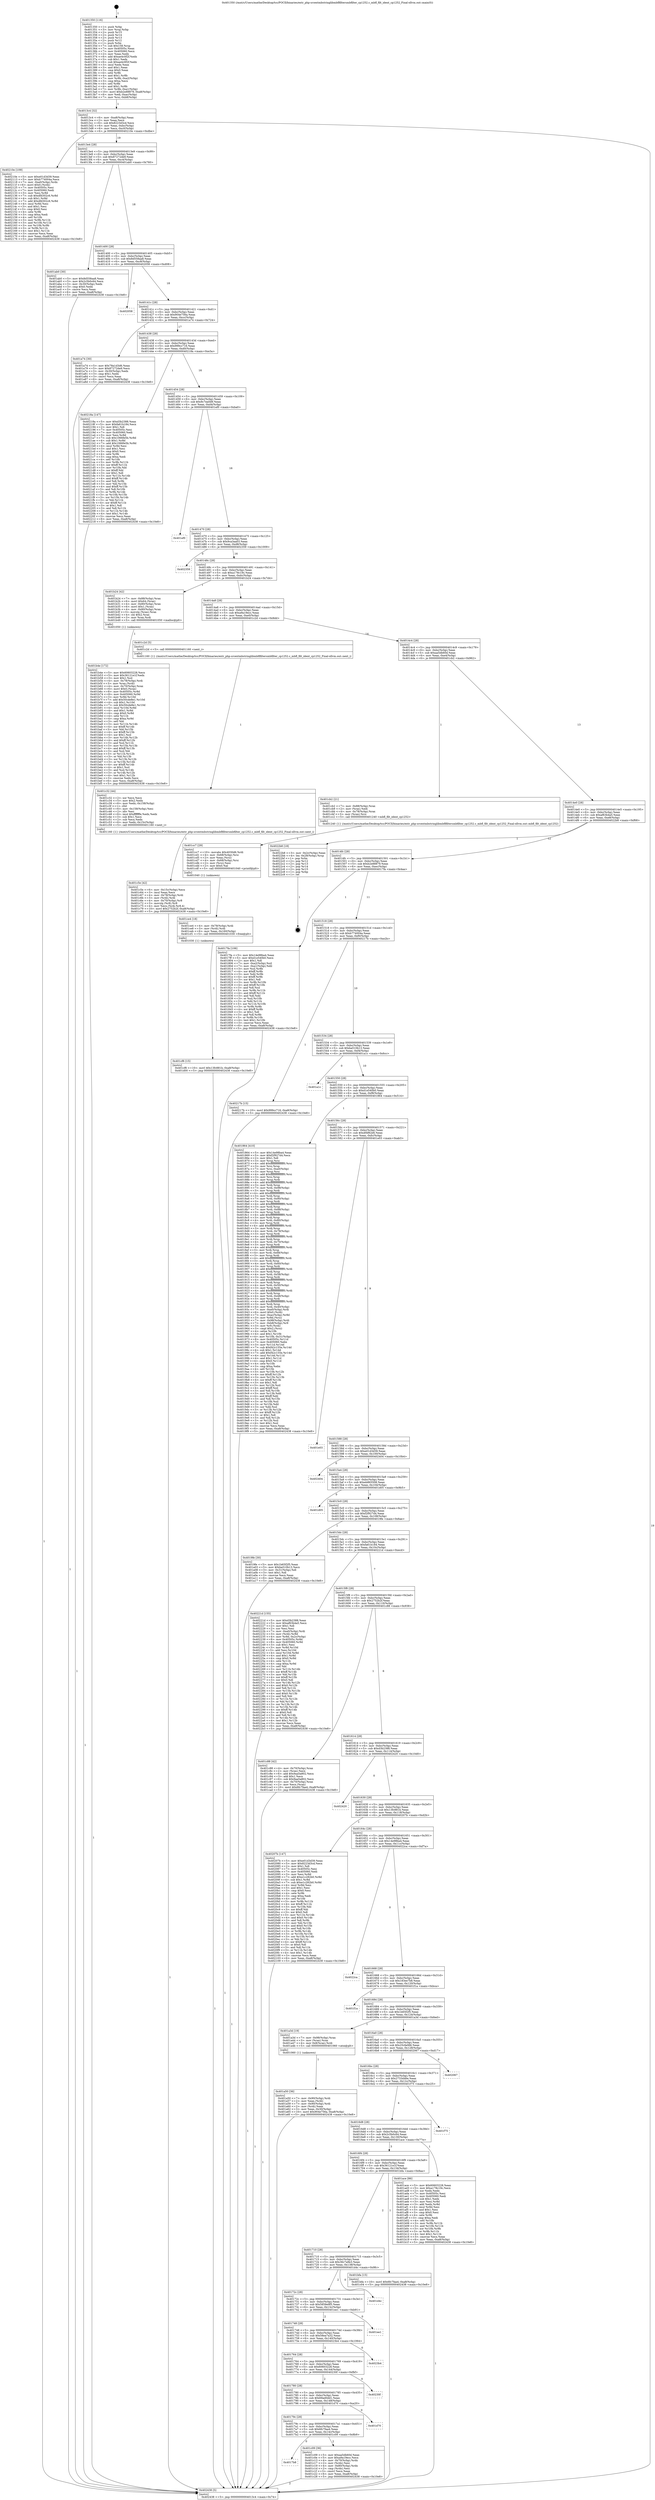 digraph "0x401350" {
  label = "0x401350 (/mnt/c/Users/mathe/Desktop/tcc/POCII/binaries/extr_php-srcextmbstringlibmbflfiltersmbfilter_cp1252.c_mbfl_filt_ident_cp1252_Final-ollvm.out::main(0))"
  labelloc = "t"
  node[shape=record]

  Entry [label="",width=0.3,height=0.3,shape=circle,fillcolor=black,style=filled]
  "0x4013c4" [label="{
     0x4013c4 [32]\l
     | [instrs]\l
     &nbsp;&nbsp;0x4013c4 \<+6\>: mov -0xa8(%rbp),%eax\l
     &nbsp;&nbsp;0x4013ca \<+2\>: mov %eax,%ecx\l
     &nbsp;&nbsp;0x4013cc \<+6\>: sub $0x8223d3cd,%ecx\l
     &nbsp;&nbsp;0x4013d2 \<+6\>: mov %eax,-0xbc(%rbp)\l
     &nbsp;&nbsp;0x4013d8 \<+6\>: mov %ecx,-0xc0(%rbp)\l
     &nbsp;&nbsp;0x4013de \<+6\>: je 000000000040210e \<main+0xdbe\>\l
  }"]
  "0x40210e" [label="{
     0x40210e [109]\l
     | [instrs]\l
     &nbsp;&nbsp;0x40210e \<+5\>: mov $0xe01d3d39,%eax\l
     &nbsp;&nbsp;0x402113 \<+5\>: mov $0xb774004a,%ecx\l
     &nbsp;&nbsp;0x402118 \<+7\>: mov -0xa0(%rbp),%rdx\l
     &nbsp;&nbsp;0x40211f \<+6\>: movl $0x0,(%rdx)\l
     &nbsp;&nbsp;0x402125 \<+7\>: mov 0x40505c,%esi\l
     &nbsp;&nbsp;0x40212c \<+7\>: mov 0x405060,%edi\l
     &nbsp;&nbsp;0x402133 \<+3\>: mov %esi,%r8d\l
     &nbsp;&nbsp;0x402136 \<+7\>: sub $0xdfd302c6,%r8d\l
     &nbsp;&nbsp;0x40213d \<+4\>: sub $0x1,%r8d\l
     &nbsp;&nbsp;0x402141 \<+7\>: add $0xdfd302c6,%r8d\l
     &nbsp;&nbsp;0x402148 \<+4\>: imul %r8d,%esi\l
     &nbsp;&nbsp;0x40214c \<+3\>: and $0x1,%esi\l
     &nbsp;&nbsp;0x40214f \<+3\>: cmp $0x0,%esi\l
     &nbsp;&nbsp;0x402152 \<+4\>: sete %r9b\l
     &nbsp;&nbsp;0x402156 \<+3\>: cmp $0xa,%edi\l
     &nbsp;&nbsp;0x402159 \<+4\>: setl %r10b\l
     &nbsp;&nbsp;0x40215d \<+3\>: mov %r9b,%r11b\l
     &nbsp;&nbsp;0x402160 \<+3\>: and %r10b,%r11b\l
     &nbsp;&nbsp;0x402163 \<+3\>: xor %r10b,%r9b\l
     &nbsp;&nbsp;0x402166 \<+3\>: or %r9b,%r11b\l
     &nbsp;&nbsp;0x402169 \<+4\>: test $0x1,%r11b\l
     &nbsp;&nbsp;0x40216d \<+3\>: cmovne %ecx,%eax\l
     &nbsp;&nbsp;0x402170 \<+6\>: mov %eax,-0xa8(%rbp)\l
     &nbsp;&nbsp;0x402176 \<+5\>: jmp 0000000000402438 \<main+0x10e8\>\l
  }"]
  "0x4013e4" [label="{
     0x4013e4 [28]\l
     | [instrs]\l
     &nbsp;&nbsp;0x4013e4 \<+5\>: jmp 00000000004013e9 \<main+0x99\>\l
     &nbsp;&nbsp;0x4013e9 \<+6\>: mov -0xbc(%rbp),%eax\l
     &nbsp;&nbsp;0x4013ef \<+5\>: sub $0x87272de9,%eax\l
     &nbsp;&nbsp;0x4013f4 \<+6\>: mov %eax,-0xc4(%rbp)\l
     &nbsp;&nbsp;0x4013fa \<+6\>: je 0000000000401ab0 \<main+0x760\>\l
  }"]
  Exit [label="",width=0.3,height=0.3,shape=circle,fillcolor=black,style=filled,peripheries=2]
  "0x401ab0" [label="{
     0x401ab0 [30]\l
     | [instrs]\l
     &nbsp;&nbsp;0x401ab0 \<+5\>: mov $0x8d558aa8,%eax\l
     &nbsp;&nbsp;0x401ab5 \<+5\>: mov $0x2c5b0c64,%ecx\l
     &nbsp;&nbsp;0x401aba \<+3\>: mov -0x30(%rbp),%edx\l
     &nbsp;&nbsp;0x401abd \<+3\>: cmp $0x0,%edx\l
     &nbsp;&nbsp;0x401ac0 \<+3\>: cmove %ecx,%eax\l
     &nbsp;&nbsp;0x401ac3 \<+6\>: mov %eax,-0xa8(%rbp)\l
     &nbsp;&nbsp;0x401ac9 \<+5\>: jmp 0000000000402438 \<main+0x10e8\>\l
  }"]
  "0x401400" [label="{
     0x401400 [28]\l
     | [instrs]\l
     &nbsp;&nbsp;0x401400 \<+5\>: jmp 0000000000401405 \<main+0xb5\>\l
     &nbsp;&nbsp;0x401405 \<+6\>: mov -0xbc(%rbp),%eax\l
     &nbsp;&nbsp;0x40140b \<+5\>: sub $0x8d558aa8,%eax\l
     &nbsp;&nbsp;0x401410 \<+6\>: mov %eax,-0xc8(%rbp)\l
     &nbsp;&nbsp;0x401416 \<+6\>: je 0000000000402058 \<main+0xd08\>\l
  }"]
  "0x401cf6" [label="{
     0x401cf6 [15]\l
     | [instrs]\l
     &nbsp;&nbsp;0x401cf6 \<+10\>: movl $0x13fc881b,-0xa8(%rbp)\l
     &nbsp;&nbsp;0x401d00 \<+5\>: jmp 0000000000402438 \<main+0x10e8\>\l
  }"]
  "0x402058" [label="{
     0x402058\l
  }", style=dashed]
  "0x40141c" [label="{
     0x40141c [28]\l
     | [instrs]\l
     &nbsp;&nbsp;0x40141c \<+5\>: jmp 0000000000401421 \<main+0xd1\>\l
     &nbsp;&nbsp;0x401421 \<+6\>: mov -0xbc(%rbp),%eax\l
     &nbsp;&nbsp;0x401427 \<+5\>: sub $0x904e756a,%eax\l
     &nbsp;&nbsp;0x40142c \<+6\>: mov %eax,-0xcc(%rbp)\l
     &nbsp;&nbsp;0x401432 \<+6\>: je 0000000000401a74 \<main+0x724\>\l
  }"]
  "0x401ce4" [label="{
     0x401ce4 [18]\l
     | [instrs]\l
     &nbsp;&nbsp;0x401ce4 \<+4\>: mov -0x78(%rbp),%rdi\l
     &nbsp;&nbsp;0x401ce8 \<+3\>: mov (%rdi),%rdi\l
     &nbsp;&nbsp;0x401ceb \<+6\>: mov %eax,-0x160(%rbp)\l
     &nbsp;&nbsp;0x401cf1 \<+5\>: call 0000000000401030 \<free@plt\>\l
     | [calls]\l
     &nbsp;&nbsp;0x401030 \{1\} (unknown)\l
  }"]
  "0x401a74" [label="{
     0x401a74 [30]\l
     | [instrs]\l
     &nbsp;&nbsp;0x401a74 \<+5\>: mov $0x78a1d3d6,%eax\l
     &nbsp;&nbsp;0x401a79 \<+5\>: mov $0x87272de9,%ecx\l
     &nbsp;&nbsp;0x401a7e \<+3\>: mov -0x30(%rbp),%edx\l
     &nbsp;&nbsp;0x401a81 \<+3\>: cmp $0x1,%edx\l
     &nbsp;&nbsp;0x401a84 \<+3\>: cmovl %ecx,%eax\l
     &nbsp;&nbsp;0x401a87 \<+6\>: mov %eax,-0xa8(%rbp)\l
     &nbsp;&nbsp;0x401a8d \<+5\>: jmp 0000000000402438 \<main+0x10e8\>\l
  }"]
  "0x401438" [label="{
     0x401438 [28]\l
     | [instrs]\l
     &nbsp;&nbsp;0x401438 \<+5\>: jmp 000000000040143d \<main+0xed\>\l
     &nbsp;&nbsp;0x40143d \<+6\>: mov -0xbc(%rbp),%eax\l
     &nbsp;&nbsp;0x401443 \<+5\>: sub $0x999cc716,%eax\l
     &nbsp;&nbsp;0x401448 \<+6\>: mov %eax,-0xd0(%rbp)\l
     &nbsp;&nbsp;0x40144e \<+6\>: je 000000000040218a \<main+0xe3a\>\l
  }"]
  "0x401cc7" [label="{
     0x401cc7 [29]\l
     | [instrs]\l
     &nbsp;&nbsp;0x401cc7 \<+10\>: movabs $0x4030d6,%rdi\l
     &nbsp;&nbsp;0x401cd1 \<+4\>: mov -0x68(%rbp),%rsi\l
     &nbsp;&nbsp;0x401cd5 \<+2\>: mov %eax,(%rsi)\l
     &nbsp;&nbsp;0x401cd7 \<+4\>: mov -0x68(%rbp),%rsi\l
     &nbsp;&nbsp;0x401cdb \<+2\>: mov (%rsi),%esi\l
     &nbsp;&nbsp;0x401cdd \<+2\>: mov $0x0,%al\l
     &nbsp;&nbsp;0x401cdf \<+5\>: call 0000000000401040 \<printf@plt\>\l
     | [calls]\l
     &nbsp;&nbsp;0x401040 \{1\} (unknown)\l
  }"]
  "0x40218a" [label="{
     0x40218a [147]\l
     | [instrs]\l
     &nbsp;&nbsp;0x40218a \<+5\>: mov $0xd3b2388,%eax\l
     &nbsp;&nbsp;0x40218f \<+5\>: mov $0xfa61b184,%ecx\l
     &nbsp;&nbsp;0x402194 \<+2\>: mov $0x1,%dl\l
     &nbsp;&nbsp;0x402196 \<+7\>: mov 0x40505c,%esi\l
     &nbsp;&nbsp;0x40219d \<+7\>: mov 0x405060,%edi\l
     &nbsp;&nbsp;0x4021a4 \<+3\>: mov %esi,%r8d\l
     &nbsp;&nbsp;0x4021a7 \<+7\>: sub $0x1066fe5b,%r8d\l
     &nbsp;&nbsp;0x4021ae \<+4\>: sub $0x1,%r8d\l
     &nbsp;&nbsp;0x4021b2 \<+7\>: add $0x1066fe5b,%r8d\l
     &nbsp;&nbsp;0x4021b9 \<+4\>: imul %r8d,%esi\l
     &nbsp;&nbsp;0x4021bd \<+3\>: and $0x1,%esi\l
     &nbsp;&nbsp;0x4021c0 \<+3\>: cmp $0x0,%esi\l
     &nbsp;&nbsp;0x4021c3 \<+4\>: sete %r9b\l
     &nbsp;&nbsp;0x4021c7 \<+3\>: cmp $0xa,%edi\l
     &nbsp;&nbsp;0x4021ca \<+4\>: setl %r10b\l
     &nbsp;&nbsp;0x4021ce \<+3\>: mov %r9b,%r11b\l
     &nbsp;&nbsp;0x4021d1 \<+4\>: xor $0xff,%r11b\l
     &nbsp;&nbsp;0x4021d5 \<+3\>: mov %r10b,%bl\l
     &nbsp;&nbsp;0x4021d8 \<+3\>: xor $0xff,%bl\l
     &nbsp;&nbsp;0x4021db \<+3\>: xor $0x1,%dl\l
     &nbsp;&nbsp;0x4021de \<+3\>: mov %r11b,%r14b\l
     &nbsp;&nbsp;0x4021e1 \<+4\>: and $0xff,%r14b\l
     &nbsp;&nbsp;0x4021e5 \<+3\>: and %dl,%r9b\l
     &nbsp;&nbsp;0x4021e8 \<+3\>: mov %bl,%r15b\l
     &nbsp;&nbsp;0x4021eb \<+4\>: and $0xff,%r15b\l
     &nbsp;&nbsp;0x4021ef \<+3\>: and %dl,%r10b\l
     &nbsp;&nbsp;0x4021f2 \<+3\>: or %r9b,%r14b\l
     &nbsp;&nbsp;0x4021f5 \<+3\>: or %r10b,%r15b\l
     &nbsp;&nbsp;0x4021f8 \<+3\>: xor %r15b,%r14b\l
     &nbsp;&nbsp;0x4021fb \<+3\>: or %bl,%r11b\l
     &nbsp;&nbsp;0x4021fe \<+4\>: xor $0xff,%r11b\l
     &nbsp;&nbsp;0x402202 \<+3\>: or $0x1,%dl\l
     &nbsp;&nbsp;0x402205 \<+3\>: and %dl,%r11b\l
     &nbsp;&nbsp;0x402208 \<+3\>: or %r11b,%r14b\l
     &nbsp;&nbsp;0x40220b \<+4\>: test $0x1,%r14b\l
     &nbsp;&nbsp;0x40220f \<+3\>: cmovne %ecx,%eax\l
     &nbsp;&nbsp;0x402212 \<+6\>: mov %eax,-0xa8(%rbp)\l
     &nbsp;&nbsp;0x402218 \<+5\>: jmp 0000000000402438 \<main+0x10e8\>\l
  }"]
  "0x401454" [label="{
     0x401454 [28]\l
     | [instrs]\l
     &nbsp;&nbsp;0x401454 \<+5\>: jmp 0000000000401459 \<main+0x109\>\l
     &nbsp;&nbsp;0x401459 \<+6\>: mov -0xbc(%rbp),%eax\l
     &nbsp;&nbsp;0x40145f \<+5\>: sub $0x9c7ea0d9,%eax\l
     &nbsp;&nbsp;0x401464 \<+6\>: mov %eax,-0xd4(%rbp)\l
     &nbsp;&nbsp;0x40146a \<+6\>: je 0000000000401ef0 \<main+0xba0\>\l
  }"]
  "0x401c5e" [label="{
     0x401c5e [42]\l
     | [instrs]\l
     &nbsp;&nbsp;0x401c5e \<+6\>: mov -0x15c(%rbp),%ecx\l
     &nbsp;&nbsp;0x401c64 \<+3\>: imul %eax,%ecx\l
     &nbsp;&nbsp;0x401c67 \<+4\>: mov -0x78(%rbp),%rdi\l
     &nbsp;&nbsp;0x401c6b \<+3\>: mov (%rdi),%rdi\l
     &nbsp;&nbsp;0x401c6e \<+4\>: mov -0x70(%rbp),%r8\l
     &nbsp;&nbsp;0x401c72 \<+3\>: movslq (%r8),%r8\l
     &nbsp;&nbsp;0x401c75 \<+4\>: mov %ecx,(%rdi,%r8,4)\l
     &nbsp;&nbsp;0x401c79 \<+10\>: movl $0x2752b2f,-0xa8(%rbp)\l
     &nbsp;&nbsp;0x401c83 \<+5\>: jmp 0000000000402438 \<main+0x10e8\>\l
  }"]
  "0x401ef0" [label="{
     0x401ef0\l
  }", style=dashed]
  "0x401470" [label="{
     0x401470 [28]\l
     | [instrs]\l
     &nbsp;&nbsp;0x401470 \<+5\>: jmp 0000000000401475 \<main+0x125\>\l
     &nbsp;&nbsp;0x401475 \<+6\>: mov -0xbc(%rbp),%eax\l
     &nbsp;&nbsp;0x40147b \<+5\>: sub $0x9ca3aa03,%eax\l
     &nbsp;&nbsp;0x401480 \<+6\>: mov %eax,-0xd8(%rbp)\l
     &nbsp;&nbsp;0x401486 \<+6\>: je 0000000000402359 \<main+0x1009\>\l
  }"]
  "0x401c32" [label="{
     0x401c32 [44]\l
     | [instrs]\l
     &nbsp;&nbsp;0x401c32 \<+2\>: xor %ecx,%ecx\l
     &nbsp;&nbsp;0x401c34 \<+5\>: mov $0x2,%edx\l
     &nbsp;&nbsp;0x401c39 \<+6\>: mov %edx,-0x158(%rbp)\l
     &nbsp;&nbsp;0x401c3f \<+1\>: cltd\l
     &nbsp;&nbsp;0x401c40 \<+6\>: mov -0x158(%rbp),%esi\l
     &nbsp;&nbsp;0x401c46 \<+2\>: idiv %esi\l
     &nbsp;&nbsp;0x401c48 \<+6\>: imul $0xfffffffe,%edx,%edx\l
     &nbsp;&nbsp;0x401c4e \<+3\>: sub $0x1,%ecx\l
     &nbsp;&nbsp;0x401c51 \<+2\>: sub %ecx,%edx\l
     &nbsp;&nbsp;0x401c53 \<+6\>: mov %edx,-0x15c(%rbp)\l
     &nbsp;&nbsp;0x401c59 \<+5\>: call 0000000000401160 \<next_i\>\l
     | [calls]\l
     &nbsp;&nbsp;0x401160 \{1\} (/mnt/c/Users/mathe/Desktop/tcc/POCII/binaries/extr_php-srcextmbstringlibmbflfiltersmbfilter_cp1252.c_mbfl_filt_ident_cp1252_Final-ollvm.out::next_i)\l
  }"]
  "0x402359" [label="{
     0x402359\l
  }", style=dashed]
  "0x40148c" [label="{
     0x40148c [28]\l
     | [instrs]\l
     &nbsp;&nbsp;0x40148c \<+5\>: jmp 0000000000401491 \<main+0x141\>\l
     &nbsp;&nbsp;0x401491 \<+6\>: mov -0xbc(%rbp),%eax\l
     &nbsp;&nbsp;0x401497 \<+5\>: sub $0xa178c19c,%eax\l
     &nbsp;&nbsp;0x40149c \<+6\>: mov %eax,-0xdc(%rbp)\l
     &nbsp;&nbsp;0x4014a2 \<+6\>: je 0000000000401b24 \<main+0x7d4\>\l
  }"]
  "0x4017b8" [label="{
     0x4017b8\l
  }", style=dashed]
  "0x401b24" [label="{
     0x401b24 [42]\l
     | [instrs]\l
     &nbsp;&nbsp;0x401b24 \<+7\>: mov -0x88(%rbp),%rax\l
     &nbsp;&nbsp;0x401b2b \<+6\>: movl $0x64,(%rax)\l
     &nbsp;&nbsp;0x401b31 \<+4\>: mov -0x80(%rbp),%rax\l
     &nbsp;&nbsp;0x401b35 \<+6\>: movl $0x1,(%rax)\l
     &nbsp;&nbsp;0x401b3b \<+4\>: mov -0x80(%rbp),%rax\l
     &nbsp;&nbsp;0x401b3f \<+3\>: movslq (%rax),%rax\l
     &nbsp;&nbsp;0x401b42 \<+4\>: shl $0x2,%rax\l
     &nbsp;&nbsp;0x401b46 \<+3\>: mov %rax,%rdi\l
     &nbsp;&nbsp;0x401b49 \<+5\>: call 0000000000401050 \<malloc@plt\>\l
     | [calls]\l
     &nbsp;&nbsp;0x401050 \{1\} (unknown)\l
  }"]
  "0x4014a8" [label="{
     0x4014a8 [28]\l
     | [instrs]\l
     &nbsp;&nbsp;0x4014a8 \<+5\>: jmp 00000000004014ad \<main+0x15d\>\l
     &nbsp;&nbsp;0x4014ad \<+6\>: mov -0xbc(%rbp),%eax\l
     &nbsp;&nbsp;0x4014b3 \<+5\>: sub $0xa9a19ecc,%eax\l
     &nbsp;&nbsp;0x4014b8 \<+6\>: mov %eax,-0xe0(%rbp)\l
     &nbsp;&nbsp;0x4014be \<+6\>: je 0000000000401c2d \<main+0x8dd\>\l
  }"]
  "0x401c09" [label="{
     0x401c09 [36]\l
     | [instrs]\l
     &nbsp;&nbsp;0x401c09 \<+5\>: mov $0xaa5db60d,%eax\l
     &nbsp;&nbsp;0x401c0e \<+5\>: mov $0xa9a19ecc,%ecx\l
     &nbsp;&nbsp;0x401c13 \<+4\>: mov -0x70(%rbp),%rdx\l
     &nbsp;&nbsp;0x401c17 \<+2\>: mov (%rdx),%esi\l
     &nbsp;&nbsp;0x401c19 \<+4\>: mov -0x80(%rbp),%rdx\l
     &nbsp;&nbsp;0x401c1d \<+2\>: cmp (%rdx),%esi\l
     &nbsp;&nbsp;0x401c1f \<+3\>: cmovl %ecx,%eax\l
     &nbsp;&nbsp;0x401c22 \<+6\>: mov %eax,-0xa8(%rbp)\l
     &nbsp;&nbsp;0x401c28 \<+5\>: jmp 0000000000402438 \<main+0x10e8\>\l
  }"]
  "0x401c2d" [label="{
     0x401c2d [5]\l
     | [instrs]\l
     &nbsp;&nbsp;0x401c2d \<+5\>: call 0000000000401160 \<next_i\>\l
     | [calls]\l
     &nbsp;&nbsp;0x401160 \{1\} (/mnt/c/Users/mathe/Desktop/tcc/POCII/binaries/extr_php-srcextmbstringlibmbflfiltersmbfilter_cp1252.c_mbfl_filt_ident_cp1252_Final-ollvm.out::next_i)\l
  }"]
  "0x4014c4" [label="{
     0x4014c4 [28]\l
     | [instrs]\l
     &nbsp;&nbsp;0x4014c4 \<+5\>: jmp 00000000004014c9 \<main+0x179\>\l
     &nbsp;&nbsp;0x4014c9 \<+6\>: mov -0xbc(%rbp),%eax\l
     &nbsp;&nbsp;0x4014cf \<+5\>: sub $0xaa5db60d,%eax\l
     &nbsp;&nbsp;0x4014d4 \<+6\>: mov %eax,-0xe4(%rbp)\l
     &nbsp;&nbsp;0x4014da \<+6\>: je 0000000000401cb2 \<main+0x962\>\l
  }"]
  "0x40179c" [label="{
     0x40179c [28]\l
     | [instrs]\l
     &nbsp;&nbsp;0x40179c \<+5\>: jmp 00000000004017a1 \<main+0x451\>\l
     &nbsp;&nbsp;0x4017a1 \<+6\>: mov -0xbc(%rbp),%eax\l
     &nbsp;&nbsp;0x4017a7 \<+5\>: sub $0x6fc7faa4,%eax\l
     &nbsp;&nbsp;0x4017ac \<+6\>: mov %eax,-0x14c(%rbp)\l
     &nbsp;&nbsp;0x4017b2 \<+6\>: je 0000000000401c09 \<main+0x8b9\>\l
  }"]
  "0x401cb2" [label="{
     0x401cb2 [21]\l
     | [instrs]\l
     &nbsp;&nbsp;0x401cb2 \<+7\>: mov -0x88(%rbp),%rax\l
     &nbsp;&nbsp;0x401cb9 \<+2\>: mov (%rax),%edi\l
     &nbsp;&nbsp;0x401cbb \<+4\>: mov -0x78(%rbp),%rax\l
     &nbsp;&nbsp;0x401cbf \<+3\>: mov (%rax),%rsi\l
     &nbsp;&nbsp;0x401cc2 \<+5\>: call 0000000000401240 \<mbfl_filt_ident_cp1252\>\l
     | [calls]\l
     &nbsp;&nbsp;0x401240 \{1\} (/mnt/c/Users/mathe/Desktop/tcc/POCII/binaries/extr_php-srcextmbstringlibmbflfiltersmbfilter_cp1252.c_mbfl_filt_ident_cp1252_Final-ollvm.out::mbfl_filt_ident_cp1252)\l
  }"]
  "0x4014e0" [label="{
     0x4014e0 [28]\l
     | [instrs]\l
     &nbsp;&nbsp;0x4014e0 \<+5\>: jmp 00000000004014e5 \<main+0x195\>\l
     &nbsp;&nbsp;0x4014e5 \<+6\>: mov -0xbc(%rbp),%eax\l
     &nbsp;&nbsp;0x4014eb \<+5\>: sub $0xaf63b4a5,%eax\l
     &nbsp;&nbsp;0x4014f0 \<+6\>: mov %eax,-0xe8(%rbp)\l
     &nbsp;&nbsp;0x4014f6 \<+6\>: je 00000000004022b8 \<main+0xf68\>\l
  }"]
  "0x401d70" [label="{
     0x401d70\l
  }", style=dashed]
  "0x4022b8" [label="{
     0x4022b8 [18]\l
     | [instrs]\l
     &nbsp;&nbsp;0x4022b8 \<+3\>: mov -0x2c(%rbp),%eax\l
     &nbsp;&nbsp;0x4022bb \<+4\>: lea -0x28(%rbp),%rsp\l
     &nbsp;&nbsp;0x4022bf \<+1\>: pop %rbx\l
     &nbsp;&nbsp;0x4022c0 \<+2\>: pop %r12\l
     &nbsp;&nbsp;0x4022c2 \<+2\>: pop %r13\l
     &nbsp;&nbsp;0x4022c4 \<+2\>: pop %r14\l
     &nbsp;&nbsp;0x4022c6 \<+2\>: pop %r15\l
     &nbsp;&nbsp;0x4022c8 \<+1\>: pop %rbp\l
     &nbsp;&nbsp;0x4022c9 \<+1\>: ret\l
  }"]
  "0x4014fc" [label="{
     0x4014fc [28]\l
     | [instrs]\l
     &nbsp;&nbsp;0x4014fc \<+5\>: jmp 0000000000401501 \<main+0x1b1\>\l
     &nbsp;&nbsp;0x401501 \<+6\>: mov -0xbc(%rbp),%eax\l
     &nbsp;&nbsp;0x401507 \<+5\>: sub $0xb2e88879,%eax\l
     &nbsp;&nbsp;0x40150c \<+6\>: mov %eax,-0xec(%rbp)\l
     &nbsp;&nbsp;0x401512 \<+6\>: je 00000000004017fa \<main+0x4aa\>\l
  }"]
  "0x401780" [label="{
     0x401780 [28]\l
     | [instrs]\l
     &nbsp;&nbsp;0x401780 \<+5\>: jmp 0000000000401785 \<main+0x435\>\l
     &nbsp;&nbsp;0x401785 \<+6\>: mov -0xbc(%rbp),%eax\l
     &nbsp;&nbsp;0x40178b \<+5\>: sub $0x69ad0dd1,%eax\l
     &nbsp;&nbsp;0x401790 \<+6\>: mov %eax,-0x148(%rbp)\l
     &nbsp;&nbsp;0x401796 \<+6\>: je 0000000000401d70 \<main+0xa20\>\l
  }"]
  "0x4017fa" [label="{
     0x4017fa [106]\l
     | [instrs]\l
     &nbsp;&nbsp;0x4017fa \<+5\>: mov $0x14e98ba4,%eax\l
     &nbsp;&nbsp;0x4017ff \<+5\>: mov $0xd1e540b0,%ecx\l
     &nbsp;&nbsp;0x401804 \<+2\>: mov $0x1,%dl\l
     &nbsp;&nbsp;0x401806 \<+7\>: mov -0xa2(%rbp),%sil\l
     &nbsp;&nbsp;0x40180d \<+7\>: mov -0xa1(%rbp),%dil\l
     &nbsp;&nbsp;0x401814 \<+3\>: mov %sil,%r8b\l
     &nbsp;&nbsp;0x401817 \<+4\>: xor $0xff,%r8b\l
     &nbsp;&nbsp;0x40181b \<+3\>: mov %dil,%r9b\l
     &nbsp;&nbsp;0x40181e \<+4\>: xor $0xff,%r9b\l
     &nbsp;&nbsp;0x401822 \<+3\>: xor $0x1,%dl\l
     &nbsp;&nbsp;0x401825 \<+3\>: mov %r8b,%r10b\l
     &nbsp;&nbsp;0x401828 \<+4\>: and $0xff,%r10b\l
     &nbsp;&nbsp;0x40182c \<+3\>: and %dl,%sil\l
     &nbsp;&nbsp;0x40182f \<+3\>: mov %r9b,%r11b\l
     &nbsp;&nbsp;0x401832 \<+4\>: and $0xff,%r11b\l
     &nbsp;&nbsp;0x401836 \<+3\>: and %dl,%dil\l
     &nbsp;&nbsp;0x401839 \<+3\>: or %sil,%r10b\l
     &nbsp;&nbsp;0x40183c \<+3\>: or %dil,%r11b\l
     &nbsp;&nbsp;0x40183f \<+3\>: xor %r11b,%r10b\l
     &nbsp;&nbsp;0x401842 \<+3\>: or %r9b,%r8b\l
     &nbsp;&nbsp;0x401845 \<+4\>: xor $0xff,%r8b\l
     &nbsp;&nbsp;0x401849 \<+3\>: or $0x1,%dl\l
     &nbsp;&nbsp;0x40184c \<+3\>: and %dl,%r8b\l
     &nbsp;&nbsp;0x40184f \<+3\>: or %r8b,%r10b\l
     &nbsp;&nbsp;0x401852 \<+4\>: test $0x1,%r10b\l
     &nbsp;&nbsp;0x401856 \<+3\>: cmovne %ecx,%eax\l
     &nbsp;&nbsp;0x401859 \<+6\>: mov %eax,-0xa8(%rbp)\l
     &nbsp;&nbsp;0x40185f \<+5\>: jmp 0000000000402438 \<main+0x10e8\>\l
  }"]
  "0x401518" [label="{
     0x401518 [28]\l
     | [instrs]\l
     &nbsp;&nbsp;0x401518 \<+5\>: jmp 000000000040151d \<main+0x1cd\>\l
     &nbsp;&nbsp;0x40151d \<+6\>: mov -0xbc(%rbp),%eax\l
     &nbsp;&nbsp;0x401523 \<+5\>: sub $0xb774004a,%eax\l
     &nbsp;&nbsp;0x401528 \<+6\>: mov %eax,-0xf0(%rbp)\l
     &nbsp;&nbsp;0x40152e \<+6\>: je 000000000040217b \<main+0xe2b\>\l
  }"]
  "0x402438" [label="{
     0x402438 [5]\l
     | [instrs]\l
     &nbsp;&nbsp;0x402438 \<+5\>: jmp 00000000004013c4 \<main+0x74\>\l
  }"]
  "0x401350" [label="{
     0x401350 [116]\l
     | [instrs]\l
     &nbsp;&nbsp;0x401350 \<+1\>: push %rbp\l
     &nbsp;&nbsp;0x401351 \<+3\>: mov %rsp,%rbp\l
     &nbsp;&nbsp;0x401354 \<+2\>: push %r15\l
     &nbsp;&nbsp;0x401356 \<+2\>: push %r14\l
     &nbsp;&nbsp;0x401358 \<+2\>: push %r13\l
     &nbsp;&nbsp;0x40135a \<+2\>: push %r12\l
     &nbsp;&nbsp;0x40135c \<+1\>: push %rbx\l
     &nbsp;&nbsp;0x40135d \<+7\>: sub $0x158,%rsp\l
     &nbsp;&nbsp;0x401364 \<+7\>: mov 0x40505c,%eax\l
     &nbsp;&nbsp;0x40136b \<+7\>: mov 0x405060,%ecx\l
     &nbsp;&nbsp;0x401372 \<+2\>: mov %eax,%edx\l
     &nbsp;&nbsp;0x401374 \<+6\>: add $0xae4c0f2f,%edx\l
     &nbsp;&nbsp;0x40137a \<+3\>: sub $0x1,%edx\l
     &nbsp;&nbsp;0x40137d \<+6\>: sub $0xae4c0f2f,%edx\l
     &nbsp;&nbsp;0x401383 \<+3\>: imul %edx,%eax\l
     &nbsp;&nbsp;0x401386 \<+3\>: and $0x1,%eax\l
     &nbsp;&nbsp;0x401389 \<+3\>: cmp $0x0,%eax\l
     &nbsp;&nbsp;0x40138c \<+4\>: sete %r8b\l
     &nbsp;&nbsp;0x401390 \<+4\>: and $0x1,%r8b\l
     &nbsp;&nbsp;0x401394 \<+7\>: mov %r8b,-0xa2(%rbp)\l
     &nbsp;&nbsp;0x40139b \<+3\>: cmp $0xa,%ecx\l
     &nbsp;&nbsp;0x40139e \<+4\>: setl %r8b\l
     &nbsp;&nbsp;0x4013a2 \<+4\>: and $0x1,%r8b\l
     &nbsp;&nbsp;0x4013a6 \<+7\>: mov %r8b,-0xa1(%rbp)\l
     &nbsp;&nbsp;0x4013ad \<+10\>: movl $0xb2e88879,-0xa8(%rbp)\l
     &nbsp;&nbsp;0x4013b7 \<+6\>: mov %edi,-0xac(%rbp)\l
     &nbsp;&nbsp;0x4013bd \<+7\>: mov %rsi,-0xb8(%rbp)\l
  }"]
  "0x40230f" [label="{
     0x40230f\l
  }", style=dashed]
  "0x40217b" [label="{
     0x40217b [15]\l
     | [instrs]\l
     &nbsp;&nbsp;0x40217b \<+10\>: movl $0x999cc716,-0xa8(%rbp)\l
     &nbsp;&nbsp;0x402185 \<+5\>: jmp 0000000000402438 \<main+0x10e8\>\l
  }"]
  "0x401534" [label="{
     0x401534 [28]\l
     | [instrs]\l
     &nbsp;&nbsp;0x401534 \<+5\>: jmp 0000000000401539 \<main+0x1e9\>\l
     &nbsp;&nbsp;0x401539 \<+6\>: mov -0xbc(%rbp),%eax\l
     &nbsp;&nbsp;0x40153f \<+5\>: sub $0xba510b13,%eax\l
     &nbsp;&nbsp;0x401544 \<+6\>: mov %eax,-0xf4(%rbp)\l
     &nbsp;&nbsp;0x40154a \<+6\>: je 0000000000401a1c \<main+0x6cc\>\l
  }"]
  "0x401764" [label="{
     0x401764 [28]\l
     | [instrs]\l
     &nbsp;&nbsp;0x401764 \<+5\>: jmp 0000000000401769 \<main+0x419\>\l
     &nbsp;&nbsp;0x401769 \<+6\>: mov -0xbc(%rbp),%eax\l
     &nbsp;&nbsp;0x40176f \<+5\>: sub $0x60603228,%eax\l
     &nbsp;&nbsp;0x401774 \<+6\>: mov %eax,-0x144(%rbp)\l
     &nbsp;&nbsp;0x40177a \<+6\>: je 000000000040230f \<main+0xfbf\>\l
  }"]
  "0x401a1c" [label="{
     0x401a1c\l
  }", style=dashed]
  "0x401550" [label="{
     0x401550 [28]\l
     | [instrs]\l
     &nbsp;&nbsp;0x401550 \<+5\>: jmp 0000000000401555 \<main+0x205\>\l
     &nbsp;&nbsp;0x401555 \<+6\>: mov -0xbc(%rbp),%eax\l
     &nbsp;&nbsp;0x40155b \<+5\>: sub $0xd1e540b0,%eax\l
     &nbsp;&nbsp;0x401560 \<+6\>: mov %eax,-0xf8(%rbp)\l
     &nbsp;&nbsp;0x401566 \<+6\>: je 0000000000401864 \<main+0x514\>\l
  }"]
  "0x4023b4" [label="{
     0x4023b4\l
  }", style=dashed]
  "0x401864" [label="{
     0x401864 [410]\l
     | [instrs]\l
     &nbsp;&nbsp;0x401864 \<+5\>: mov $0x14e98ba4,%eax\l
     &nbsp;&nbsp;0x401869 \<+5\>: mov $0xf2f927d4,%ecx\l
     &nbsp;&nbsp;0x40186e \<+2\>: mov $0x1,%dl\l
     &nbsp;&nbsp;0x401870 \<+3\>: mov %rsp,%rsi\l
     &nbsp;&nbsp;0x401873 \<+4\>: add $0xfffffffffffffff0,%rsi\l
     &nbsp;&nbsp;0x401877 \<+3\>: mov %rsi,%rsp\l
     &nbsp;&nbsp;0x40187a \<+7\>: mov %rsi,-0xa0(%rbp)\l
     &nbsp;&nbsp;0x401881 \<+3\>: mov %rsp,%rsi\l
     &nbsp;&nbsp;0x401884 \<+4\>: add $0xfffffffffffffff0,%rsi\l
     &nbsp;&nbsp;0x401888 \<+3\>: mov %rsi,%rsp\l
     &nbsp;&nbsp;0x40188b \<+3\>: mov %rsp,%rdi\l
     &nbsp;&nbsp;0x40188e \<+4\>: add $0xfffffffffffffff0,%rdi\l
     &nbsp;&nbsp;0x401892 \<+3\>: mov %rdi,%rsp\l
     &nbsp;&nbsp;0x401895 \<+7\>: mov %rdi,-0x98(%rbp)\l
     &nbsp;&nbsp;0x40189c \<+3\>: mov %rsp,%rdi\l
     &nbsp;&nbsp;0x40189f \<+4\>: add $0xfffffffffffffff0,%rdi\l
     &nbsp;&nbsp;0x4018a3 \<+3\>: mov %rdi,%rsp\l
     &nbsp;&nbsp;0x4018a6 \<+7\>: mov %rdi,-0x90(%rbp)\l
     &nbsp;&nbsp;0x4018ad \<+3\>: mov %rsp,%rdi\l
     &nbsp;&nbsp;0x4018b0 \<+4\>: add $0xfffffffffffffff0,%rdi\l
     &nbsp;&nbsp;0x4018b4 \<+3\>: mov %rdi,%rsp\l
     &nbsp;&nbsp;0x4018b7 \<+7\>: mov %rdi,-0x88(%rbp)\l
     &nbsp;&nbsp;0x4018be \<+3\>: mov %rsp,%rdi\l
     &nbsp;&nbsp;0x4018c1 \<+4\>: add $0xfffffffffffffff0,%rdi\l
     &nbsp;&nbsp;0x4018c5 \<+3\>: mov %rdi,%rsp\l
     &nbsp;&nbsp;0x4018c8 \<+4\>: mov %rdi,-0x80(%rbp)\l
     &nbsp;&nbsp;0x4018cc \<+3\>: mov %rsp,%rdi\l
     &nbsp;&nbsp;0x4018cf \<+4\>: add $0xfffffffffffffff0,%rdi\l
     &nbsp;&nbsp;0x4018d3 \<+3\>: mov %rdi,%rsp\l
     &nbsp;&nbsp;0x4018d6 \<+4\>: mov %rdi,-0x78(%rbp)\l
     &nbsp;&nbsp;0x4018da \<+3\>: mov %rsp,%rdi\l
     &nbsp;&nbsp;0x4018dd \<+4\>: add $0xfffffffffffffff0,%rdi\l
     &nbsp;&nbsp;0x4018e1 \<+3\>: mov %rdi,%rsp\l
     &nbsp;&nbsp;0x4018e4 \<+4\>: mov %rdi,-0x70(%rbp)\l
     &nbsp;&nbsp;0x4018e8 \<+3\>: mov %rsp,%rdi\l
     &nbsp;&nbsp;0x4018eb \<+4\>: add $0xfffffffffffffff0,%rdi\l
     &nbsp;&nbsp;0x4018ef \<+3\>: mov %rdi,%rsp\l
     &nbsp;&nbsp;0x4018f2 \<+4\>: mov %rdi,-0x68(%rbp)\l
     &nbsp;&nbsp;0x4018f6 \<+3\>: mov %rsp,%rdi\l
     &nbsp;&nbsp;0x4018f9 \<+4\>: add $0xfffffffffffffff0,%rdi\l
     &nbsp;&nbsp;0x4018fd \<+3\>: mov %rdi,%rsp\l
     &nbsp;&nbsp;0x401900 \<+4\>: mov %rdi,-0x60(%rbp)\l
     &nbsp;&nbsp;0x401904 \<+3\>: mov %rsp,%rdi\l
     &nbsp;&nbsp;0x401907 \<+4\>: add $0xfffffffffffffff0,%rdi\l
     &nbsp;&nbsp;0x40190b \<+3\>: mov %rdi,%rsp\l
     &nbsp;&nbsp;0x40190e \<+4\>: mov %rdi,-0x58(%rbp)\l
     &nbsp;&nbsp;0x401912 \<+3\>: mov %rsp,%rdi\l
     &nbsp;&nbsp;0x401915 \<+4\>: add $0xfffffffffffffff0,%rdi\l
     &nbsp;&nbsp;0x401919 \<+3\>: mov %rdi,%rsp\l
     &nbsp;&nbsp;0x40191c \<+4\>: mov %rdi,-0x50(%rbp)\l
     &nbsp;&nbsp;0x401920 \<+3\>: mov %rsp,%rdi\l
     &nbsp;&nbsp;0x401923 \<+4\>: add $0xfffffffffffffff0,%rdi\l
     &nbsp;&nbsp;0x401927 \<+3\>: mov %rdi,%rsp\l
     &nbsp;&nbsp;0x40192a \<+4\>: mov %rdi,-0x48(%rbp)\l
     &nbsp;&nbsp;0x40192e \<+3\>: mov %rsp,%rdi\l
     &nbsp;&nbsp;0x401931 \<+4\>: add $0xfffffffffffffff0,%rdi\l
     &nbsp;&nbsp;0x401935 \<+3\>: mov %rdi,%rsp\l
     &nbsp;&nbsp;0x401938 \<+4\>: mov %rdi,-0x40(%rbp)\l
     &nbsp;&nbsp;0x40193c \<+7\>: mov -0xa0(%rbp),%rdi\l
     &nbsp;&nbsp;0x401943 \<+6\>: movl $0x0,(%rdi)\l
     &nbsp;&nbsp;0x401949 \<+7\>: mov -0xac(%rbp),%r8d\l
     &nbsp;&nbsp;0x401950 \<+3\>: mov %r8d,(%rsi)\l
     &nbsp;&nbsp;0x401953 \<+7\>: mov -0x98(%rbp),%rdi\l
     &nbsp;&nbsp;0x40195a \<+7\>: mov -0xb8(%rbp),%r9\l
     &nbsp;&nbsp;0x401961 \<+3\>: mov %r9,(%rdi)\l
     &nbsp;&nbsp;0x401964 \<+3\>: cmpl $0x2,(%rsi)\l
     &nbsp;&nbsp;0x401967 \<+4\>: setne %r10b\l
     &nbsp;&nbsp;0x40196b \<+4\>: and $0x1,%r10b\l
     &nbsp;&nbsp;0x40196f \<+4\>: mov %r10b,-0x31(%rbp)\l
     &nbsp;&nbsp;0x401973 \<+8\>: mov 0x40505c,%r11d\l
     &nbsp;&nbsp;0x40197b \<+7\>: mov 0x405060,%ebx\l
     &nbsp;&nbsp;0x401982 \<+3\>: mov %r11d,%r14d\l
     &nbsp;&nbsp;0x401985 \<+7\>: sub $0xf42c155e,%r14d\l
     &nbsp;&nbsp;0x40198c \<+4\>: sub $0x1,%r14d\l
     &nbsp;&nbsp;0x401990 \<+7\>: add $0xf42c155e,%r14d\l
     &nbsp;&nbsp;0x401997 \<+4\>: imul %r14d,%r11d\l
     &nbsp;&nbsp;0x40199b \<+4\>: and $0x1,%r11d\l
     &nbsp;&nbsp;0x40199f \<+4\>: cmp $0x0,%r11d\l
     &nbsp;&nbsp;0x4019a3 \<+4\>: sete %r10b\l
     &nbsp;&nbsp;0x4019a7 \<+3\>: cmp $0xa,%ebx\l
     &nbsp;&nbsp;0x4019aa \<+4\>: setl %r15b\l
     &nbsp;&nbsp;0x4019ae \<+3\>: mov %r10b,%r12b\l
     &nbsp;&nbsp;0x4019b1 \<+4\>: xor $0xff,%r12b\l
     &nbsp;&nbsp;0x4019b5 \<+3\>: mov %r15b,%r13b\l
     &nbsp;&nbsp;0x4019b8 \<+4\>: xor $0xff,%r13b\l
     &nbsp;&nbsp;0x4019bc \<+3\>: xor $0x1,%dl\l
     &nbsp;&nbsp;0x4019bf \<+3\>: mov %r12b,%sil\l
     &nbsp;&nbsp;0x4019c2 \<+4\>: and $0xff,%sil\l
     &nbsp;&nbsp;0x4019c6 \<+3\>: and %dl,%r10b\l
     &nbsp;&nbsp;0x4019c9 \<+3\>: mov %r13b,%dil\l
     &nbsp;&nbsp;0x4019cc \<+4\>: and $0xff,%dil\l
     &nbsp;&nbsp;0x4019d0 \<+3\>: and %dl,%r15b\l
     &nbsp;&nbsp;0x4019d3 \<+3\>: or %r10b,%sil\l
     &nbsp;&nbsp;0x4019d6 \<+3\>: or %r15b,%dil\l
     &nbsp;&nbsp;0x4019d9 \<+3\>: xor %dil,%sil\l
     &nbsp;&nbsp;0x4019dc \<+3\>: or %r13b,%r12b\l
     &nbsp;&nbsp;0x4019df \<+4\>: xor $0xff,%r12b\l
     &nbsp;&nbsp;0x4019e3 \<+3\>: or $0x1,%dl\l
     &nbsp;&nbsp;0x4019e6 \<+3\>: and %dl,%r12b\l
     &nbsp;&nbsp;0x4019e9 \<+3\>: or %r12b,%sil\l
     &nbsp;&nbsp;0x4019ec \<+4\>: test $0x1,%sil\l
     &nbsp;&nbsp;0x4019f0 \<+3\>: cmovne %ecx,%eax\l
     &nbsp;&nbsp;0x4019f3 \<+6\>: mov %eax,-0xa8(%rbp)\l
     &nbsp;&nbsp;0x4019f9 \<+5\>: jmp 0000000000402438 \<main+0x10e8\>\l
  }"]
  "0x40156c" [label="{
     0x40156c [28]\l
     | [instrs]\l
     &nbsp;&nbsp;0x40156c \<+5\>: jmp 0000000000401571 \<main+0x221\>\l
     &nbsp;&nbsp;0x401571 \<+6\>: mov -0xbc(%rbp),%eax\l
     &nbsp;&nbsp;0x401577 \<+5\>: sub $0xdf4f82e6,%eax\l
     &nbsp;&nbsp;0x40157c \<+6\>: mov %eax,-0xfc(%rbp)\l
     &nbsp;&nbsp;0x401582 \<+6\>: je 0000000000401e03 \<main+0xab3\>\l
  }"]
  "0x401748" [label="{
     0x401748 [28]\l
     | [instrs]\l
     &nbsp;&nbsp;0x401748 \<+5\>: jmp 000000000040174d \<main+0x3fd\>\l
     &nbsp;&nbsp;0x40174d \<+6\>: mov -0xbc(%rbp),%eax\l
     &nbsp;&nbsp;0x401753 \<+5\>: sub $0x58ea7a32,%eax\l
     &nbsp;&nbsp;0x401758 \<+6\>: mov %eax,-0x140(%rbp)\l
     &nbsp;&nbsp;0x40175e \<+6\>: je 00000000004023b4 \<main+0x1064\>\l
  }"]
  "0x401ee1" [label="{
     0x401ee1\l
  }", style=dashed]
  "0x401e03" [label="{
     0x401e03\l
  }", style=dashed]
  "0x401588" [label="{
     0x401588 [28]\l
     | [instrs]\l
     &nbsp;&nbsp;0x401588 \<+5\>: jmp 000000000040158d \<main+0x23d\>\l
     &nbsp;&nbsp;0x40158d \<+6\>: mov -0xbc(%rbp),%eax\l
     &nbsp;&nbsp;0x401593 \<+5\>: sub $0xe01d3d39,%eax\l
     &nbsp;&nbsp;0x401598 \<+6\>: mov %eax,-0x100(%rbp)\l
     &nbsp;&nbsp;0x40159e \<+6\>: je 0000000000402404 \<main+0x10b4\>\l
  }"]
  "0x40172c" [label="{
     0x40172c [28]\l
     | [instrs]\l
     &nbsp;&nbsp;0x40172c \<+5\>: jmp 0000000000401731 \<main+0x3e1\>\l
     &nbsp;&nbsp;0x401731 \<+6\>: mov -0xbc(%rbp),%eax\l
     &nbsp;&nbsp;0x401737 \<+5\>: sub $0x5858e9f5,%eax\l
     &nbsp;&nbsp;0x40173c \<+6\>: mov %eax,-0x13c(%rbp)\l
     &nbsp;&nbsp;0x401742 \<+6\>: je 0000000000401ee1 \<main+0xb91\>\l
  }"]
  "0x402404" [label="{
     0x402404\l
  }", style=dashed]
  "0x4015a4" [label="{
     0x4015a4 [28]\l
     | [instrs]\l
     &nbsp;&nbsp;0x4015a4 \<+5\>: jmp 00000000004015a9 \<main+0x259\>\l
     &nbsp;&nbsp;0x4015a9 \<+6\>: mov -0xbc(%rbp),%eax\l
     &nbsp;&nbsp;0x4015af \<+5\>: sub $0xeb865508,%eax\l
     &nbsp;&nbsp;0x4015b4 \<+6\>: mov %eax,-0x104(%rbp)\l
     &nbsp;&nbsp;0x4015ba \<+6\>: je 0000000000401d05 \<main+0x9b5\>\l
  }"]
  "0x401d4c" [label="{
     0x401d4c\l
  }", style=dashed]
  "0x401d05" [label="{
     0x401d05\l
  }", style=dashed]
  "0x4015c0" [label="{
     0x4015c0 [28]\l
     | [instrs]\l
     &nbsp;&nbsp;0x4015c0 \<+5\>: jmp 00000000004015c5 \<main+0x275\>\l
     &nbsp;&nbsp;0x4015c5 \<+6\>: mov -0xbc(%rbp),%eax\l
     &nbsp;&nbsp;0x4015cb \<+5\>: sub $0xf2f927d4,%eax\l
     &nbsp;&nbsp;0x4015d0 \<+6\>: mov %eax,-0x108(%rbp)\l
     &nbsp;&nbsp;0x4015d6 \<+6\>: je 00000000004019fe \<main+0x6ae\>\l
  }"]
  "0x401710" [label="{
     0x401710 [28]\l
     | [instrs]\l
     &nbsp;&nbsp;0x401710 \<+5\>: jmp 0000000000401715 \<main+0x3c5\>\l
     &nbsp;&nbsp;0x401715 \<+6\>: mov -0xbc(%rbp),%eax\l
     &nbsp;&nbsp;0x40171b \<+5\>: sub $0x36c7a9e3,%eax\l
     &nbsp;&nbsp;0x401720 \<+6\>: mov %eax,-0x138(%rbp)\l
     &nbsp;&nbsp;0x401726 \<+6\>: je 0000000000401d4c \<main+0x9fc\>\l
  }"]
  "0x4019fe" [label="{
     0x4019fe [30]\l
     | [instrs]\l
     &nbsp;&nbsp;0x4019fe \<+5\>: mov $0x1b65f2f5,%eax\l
     &nbsp;&nbsp;0x401a03 \<+5\>: mov $0xba510b13,%ecx\l
     &nbsp;&nbsp;0x401a08 \<+3\>: mov -0x31(%rbp),%dl\l
     &nbsp;&nbsp;0x401a0b \<+3\>: test $0x1,%dl\l
     &nbsp;&nbsp;0x401a0e \<+3\>: cmovne %ecx,%eax\l
     &nbsp;&nbsp;0x401a11 \<+6\>: mov %eax,-0xa8(%rbp)\l
     &nbsp;&nbsp;0x401a17 \<+5\>: jmp 0000000000402438 \<main+0x10e8\>\l
  }"]
  "0x4015dc" [label="{
     0x4015dc [28]\l
     | [instrs]\l
     &nbsp;&nbsp;0x4015dc \<+5\>: jmp 00000000004015e1 \<main+0x291\>\l
     &nbsp;&nbsp;0x4015e1 \<+6\>: mov -0xbc(%rbp),%eax\l
     &nbsp;&nbsp;0x4015e7 \<+5\>: sub $0xfa61b184,%eax\l
     &nbsp;&nbsp;0x4015ec \<+6\>: mov %eax,-0x10c(%rbp)\l
     &nbsp;&nbsp;0x4015f2 \<+6\>: je 000000000040221d \<main+0xecd\>\l
  }"]
  "0x401bfa" [label="{
     0x401bfa [15]\l
     | [instrs]\l
     &nbsp;&nbsp;0x401bfa \<+10\>: movl $0x6fc7faa4,-0xa8(%rbp)\l
     &nbsp;&nbsp;0x401c04 \<+5\>: jmp 0000000000402438 \<main+0x10e8\>\l
  }"]
  "0x40221d" [label="{
     0x40221d [155]\l
     | [instrs]\l
     &nbsp;&nbsp;0x40221d \<+5\>: mov $0xd3b2388,%eax\l
     &nbsp;&nbsp;0x402222 \<+5\>: mov $0xaf63b4a5,%ecx\l
     &nbsp;&nbsp;0x402227 \<+2\>: mov $0x1,%dl\l
     &nbsp;&nbsp;0x402229 \<+2\>: xor %esi,%esi\l
     &nbsp;&nbsp;0x40222b \<+7\>: mov -0xa0(%rbp),%rdi\l
     &nbsp;&nbsp;0x402232 \<+3\>: mov (%rdi),%r8d\l
     &nbsp;&nbsp;0x402235 \<+4\>: mov %r8d,-0x2c(%rbp)\l
     &nbsp;&nbsp;0x402239 \<+8\>: mov 0x40505c,%r8d\l
     &nbsp;&nbsp;0x402241 \<+8\>: mov 0x405060,%r9d\l
     &nbsp;&nbsp;0x402249 \<+3\>: sub $0x1,%esi\l
     &nbsp;&nbsp;0x40224c \<+3\>: mov %r8d,%r10d\l
     &nbsp;&nbsp;0x40224f \<+3\>: add %esi,%r10d\l
     &nbsp;&nbsp;0x402252 \<+4\>: imul %r10d,%r8d\l
     &nbsp;&nbsp;0x402256 \<+4\>: and $0x1,%r8d\l
     &nbsp;&nbsp;0x40225a \<+4\>: cmp $0x0,%r8d\l
     &nbsp;&nbsp;0x40225e \<+4\>: sete %r11b\l
     &nbsp;&nbsp;0x402262 \<+4\>: cmp $0xa,%r9d\l
     &nbsp;&nbsp;0x402266 \<+3\>: setl %bl\l
     &nbsp;&nbsp;0x402269 \<+3\>: mov %r11b,%r14b\l
     &nbsp;&nbsp;0x40226c \<+4\>: xor $0xff,%r14b\l
     &nbsp;&nbsp;0x402270 \<+3\>: mov %bl,%r15b\l
     &nbsp;&nbsp;0x402273 \<+4\>: xor $0xff,%r15b\l
     &nbsp;&nbsp;0x402277 \<+3\>: xor $0x0,%dl\l
     &nbsp;&nbsp;0x40227a \<+3\>: mov %r14b,%r12b\l
     &nbsp;&nbsp;0x40227d \<+4\>: and $0x0,%r12b\l
     &nbsp;&nbsp;0x402281 \<+3\>: and %dl,%r11b\l
     &nbsp;&nbsp;0x402284 \<+3\>: mov %r15b,%r13b\l
     &nbsp;&nbsp;0x402287 \<+4\>: and $0x0,%r13b\l
     &nbsp;&nbsp;0x40228b \<+2\>: and %dl,%bl\l
     &nbsp;&nbsp;0x40228d \<+3\>: or %r11b,%r12b\l
     &nbsp;&nbsp;0x402290 \<+3\>: or %bl,%r13b\l
     &nbsp;&nbsp;0x402293 \<+3\>: xor %r13b,%r12b\l
     &nbsp;&nbsp;0x402296 \<+3\>: or %r15b,%r14b\l
     &nbsp;&nbsp;0x402299 \<+4\>: xor $0xff,%r14b\l
     &nbsp;&nbsp;0x40229d \<+3\>: or $0x0,%dl\l
     &nbsp;&nbsp;0x4022a0 \<+3\>: and %dl,%r14b\l
     &nbsp;&nbsp;0x4022a3 \<+3\>: or %r14b,%r12b\l
     &nbsp;&nbsp;0x4022a6 \<+4\>: test $0x1,%r12b\l
     &nbsp;&nbsp;0x4022aa \<+3\>: cmovne %ecx,%eax\l
     &nbsp;&nbsp;0x4022ad \<+6\>: mov %eax,-0xa8(%rbp)\l
     &nbsp;&nbsp;0x4022b3 \<+5\>: jmp 0000000000402438 \<main+0x10e8\>\l
  }"]
  "0x4015f8" [label="{
     0x4015f8 [28]\l
     | [instrs]\l
     &nbsp;&nbsp;0x4015f8 \<+5\>: jmp 00000000004015fd \<main+0x2ad\>\l
     &nbsp;&nbsp;0x4015fd \<+6\>: mov -0xbc(%rbp),%eax\l
     &nbsp;&nbsp;0x401603 \<+5\>: sub $0x2752b2f,%eax\l
     &nbsp;&nbsp;0x401608 \<+6\>: mov %eax,-0x110(%rbp)\l
     &nbsp;&nbsp;0x40160e \<+6\>: je 0000000000401c88 \<main+0x938\>\l
  }"]
  "0x401b4e" [label="{
     0x401b4e [172]\l
     | [instrs]\l
     &nbsp;&nbsp;0x401b4e \<+5\>: mov $0x60603228,%ecx\l
     &nbsp;&nbsp;0x401b53 \<+5\>: mov $0x36121e1f,%edx\l
     &nbsp;&nbsp;0x401b58 \<+3\>: mov $0x1,%sil\l
     &nbsp;&nbsp;0x401b5b \<+4\>: mov -0x78(%rbp),%rdi\l
     &nbsp;&nbsp;0x401b5f \<+3\>: mov %rax,(%rdi)\l
     &nbsp;&nbsp;0x401b62 \<+4\>: mov -0x70(%rbp),%rax\l
     &nbsp;&nbsp;0x401b66 \<+6\>: movl $0x0,(%rax)\l
     &nbsp;&nbsp;0x401b6c \<+8\>: mov 0x40505c,%r8d\l
     &nbsp;&nbsp;0x401b74 \<+8\>: mov 0x405060,%r9d\l
     &nbsp;&nbsp;0x401b7c \<+3\>: mov %r8d,%r10d\l
     &nbsp;&nbsp;0x401b7f \<+7\>: add $0x50cde8e1,%r10d\l
     &nbsp;&nbsp;0x401b86 \<+4\>: sub $0x1,%r10d\l
     &nbsp;&nbsp;0x401b8a \<+7\>: sub $0x50cde8e1,%r10d\l
     &nbsp;&nbsp;0x401b91 \<+4\>: imul %r10d,%r8d\l
     &nbsp;&nbsp;0x401b95 \<+4\>: and $0x1,%r8d\l
     &nbsp;&nbsp;0x401b99 \<+4\>: cmp $0x0,%r8d\l
     &nbsp;&nbsp;0x401b9d \<+4\>: sete %r11b\l
     &nbsp;&nbsp;0x401ba1 \<+4\>: cmp $0xa,%r9d\l
     &nbsp;&nbsp;0x401ba5 \<+3\>: setl %bl\l
     &nbsp;&nbsp;0x401ba8 \<+3\>: mov %r11b,%r14b\l
     &nbsp;&nbsp;0x401bab \<+4\>: xor $0xff,%r14b\l
     &nbsp;&nbsp;0x401baf \<+3\>: mov %bl,%r15b\l
     &nbsp;&nbsp;0x401bb2 \<+4\>: xor $0xff,%r15b\l
     &nbsp;&nbsp;0x401bb6 \<+4\>: xor $0x1,%sil\l
     &nbsp;&nbsp;0x401bba \<+3\>: mov %r14b,%r12b\l
     &nbsp;&nbsp;0x401bbd \<+4\>: and $0xff,%r12b\l
     &nbsp;&nbsp;0x401bc1 \<+3\>: and %sil,%r11b\l
     &nbsp;&nbsp;0x401bc4 \<+3\>: mov %r15b,%r13b\l
     &nbsp;&nbsp;0x401bc7 \<+4\>: and $0xff,%r13b\l
     &nbsp;&nbsp;0x401bcb \<+3\>: and %sil,%bl\l
     &nbsp;&nbsp;0x401bce \<+3\>: or %r11b,%r12b\l
     &nbsp;&nbsp;0x401bd1 \<+3\>: or %bl,%r13b\l
     &nbsp;&nbsp;0x401bd4 \<+3\>: xor %r13b,%r12b\l
     &nbsp;&nbsp;0x401bd7 \<+3\>: or %r15b,%r14b\l
     &nbsp;&nbsp;0x401bda \<+4\>: xor $0xff,%r14b\l
     &nbsp;&nbsp;0x401bde \<+4\>: or $0x1,%sil\l
     &nbsp;&nbsp;0x401be2 \<+3\>: and %sil,%r14b\l
     &nbsp;&nbsp;0x401be5 \<+3\>: or %r14b,%r12b\l
     &nbsp;&nbsp;0x401be8 \<+4\>: test $0x1,%r12b\l
     &nbsp;&nbsp;0x401bec \<+3\>: cmovne %edx,%ecx\l
     &nbsp;&nbsp;0x401bef \<+6\>: mov %ecx,-0xa8(%rbp)\l
     &nbsp;&nbsp;0x401bf5 \<+5\>: jmp 0000000000402438 \<main+0x10e8\>\l
  }"]
  "0x401c88" [label="{
     0x401c88 [42]\l
     | [instrs]\l
     &nbsp;&nbsp;0x401c88 \<+4\>: mov -0x70(%rbp),%rax\l
     &nbsp;&nbsp;0x401c8c \<+2\>: mov (%rax),%ecx\l
     &nbsp;&nbsp;0x401c8e \<+6\>: add $0x9aa5a802,%ecx\l
     &nbsp;&nbsp;0x401c94 \<+3\>: add $0x1,%ecx\l
     &nbsp;&nbsp;0x401c97 \<+6\>: sub $0x9aa5a802,%ecx\l
     &nbsp;&nbsp;0x401c9d \<+4\>: mov -0x70(%rbp),%rax\l
     &nbsp;&nbsp;0x401ca1 \<+2\>: mov %ecx,(%rax)\l
     &nbsp;&nbsp;0x401ca3 \<+10\>: movl $0x6fc7faa4,-0xa8(%rbp)\l
     &nbsp;&nbsp;0x401cad \<+5\>: jmp 0000000000402438 \<main+0x10e8\>\l
  }"]
  "0x401614" [label="{
     0x401614 [28]\l
     | [instrs]\l
     &nbsp;&nbsp;0x401614 \<+5\>: jmp 0000000000401619 \<main+0x2c9\>\l
     &nbsp;&nbsp;0x401619 \<+6\>: mov -0xbc(%rbp),%eax\l
     &nbsp;&nbsp;0x40161f \<+5\>: sub $0xd3b2388,%eax\l
     &nbsp;&nbsp;0x401624 \<+6\>: mov %eax,-0x114(%rbp)\l
     &nbsp;&nbsp;0x40162a \<+6\>: je 0000000000402420 \<main+0x10d0\>\l
  }"]
  "0x4016f4" [label="{
     0x4016f4 [28]\l
     | [instrs]\l
     &nbsp;&nbsp;0x4016f4 \<+5\>: jmp 00000000004016f9 \<main+0x3a9\>\l
     &nbsp;&nbsp;0x4016f9 \<+6\>: mov -0xbc(%rbp),%eax\l
     &nbsp;&nbsp;0x4016ff \<+5\>: sub $0x36121e1f,%eax\l
     &nbsp;&nbsp;0x401704 \<+6\>: mov %eax,-0x134(%rbp)\l
     &nbsp;&nbsp;0x40170a \<+6\>: je 0000000000401bfa \<main+0x8aa\>\l
  }"]
  "0x402420" [label="{
     0x402420\l
  }", style=dashed]
  "0x401630" [label="{
     0x401630 [28]\l
     | [instrs]\l
     &nbsp;&nbsp;0x401630 \<+5\>: jmp 0000000000401635 \<main+0x2e5\>\l
     &nbsp;&nbsp;0x401635 \<+6\>: mov -0xbc(%rbp),%eax\l
     &nbsp;&nbsp;0x40163b \<+5\>: sub $0x13fc881b,%eax\l
     &nbsp;&nbsp;0x401640 \<+6\>: mov %eax,-0x118(%rbp)\l
     &nbsp;&nbsp;0x401646 \<+6\>: je 000000000040207b \<main+0xd2b\>\l
  }"]
  "0x401ace" [label="{
     0x401ace [86]\l
     | [instrs]\l
     &nbsp;&nbsp;0x401ace \<+5\>: mov $0x60603228,%eax\l
     &nbsp;&nbsp;0x401ad3 \<+5\>: mov $0xa178c19c,%ecx\l
     &nbsp;&nbsp;0x401ad8 \<+2\>: xor %edx,%edx\l
     &nbsp;&nbsp;0x401ada \<+7\>: mov 0x40505c,%esi\l
     &nbsp;&nbsp;0x401ae1 \<+7\>: mov 0x405060,%edi\l
     &nbsp;&nbsp;0x401ae8 \<+3\>: sub $0x1,%edx\l
     &nbsp;&nbsp;0x401aeb \<+3\>: mov %esi,%r8d\l
     &nbsp;&nbsp;0x401aee \<+3\>: add %edx,%r8d\l
     &nbsp;&nbsp;0x401af1 \<+4\>: imul %r8d,%esi\l
     &nbsp;&nbsp;0x401af5 \<+3\>: and $0x1,%esi\l
     &nbsp;&nbsp;0x401af8 \<+3\>: cmp $0x0,%esi\l
     &nbsp;&nbsp;0x401afb \<+4\>: sete %r9b\l
     &nbsp;&nbsp;0x401aff \<+3\>: cmp $0xa,%edi\l
     &nbsp;&nbsp;0x401b02 \<+4\>: setl %r10b\l
     &nbsp;&nbsp;0x401b06 \<+3\>: mov %r9b,%r11b\l
     &nbsp;&nbsp;0x401b09 \<+3\>: and %r10b,%r11b\l
     &nbsp;&nbsp;0x401b0c \<+3\>: xor %r10b,%r9b\l
     &nbsp;&nbsp;0x401b0f \<+3\>: or %r9b,%r11b\l
     &nbsp;&nbsp;0x401b12 \<+4\>: test $0x1,%r11b\l
     &nbsp;&nbsp;0x401b16 \<+3\>: cmovne %ecx,%eax\l
     &nbsp;&nbsp;0x401b19 \<+6\>: mov %eax,-0xa8(%rbp)\l
     &nbsp;&nbsp;0x401b1f \<+5\>: jmp 0000000000402438 \<main+0x10e8\>\l
  }"]
  "0x40207b" [label="{
     0x40207b [147]\l
     | [instrs]\l
     &nbsp;&nbsp;0x40207b \<+5\>: mov $0xe01d3d39,%eax\l
     &nbsp;&nbsp;0x402080 \<+5\>: mov $0x8223d3cd,%ecx\l
     &nbsp;&nbsp;0x402085 \<+2\>: mov $0x1,%dl\l
     &nbsp;&nbsp;0x402087 \<+7\>: mov 0x40505c,%esi\l
     &nbsp;&nbsp;0x40208e \<+7\>: mov 0x405060,%edi\l
     &nbsp;&nbsp;0x402095 \<+3\>: mov %esi,%r8d\l
     &nbsp;&nbsp;0x402098 \<+7\>: add $0xe1c282b0,%r8d\l
     &nbsp;&nbsp;0x40209f \<+4\>: sub $0x1,%r8d\l
     &nbsp;&nbsp;0x4020a3 \<+7\>: sub $0xe1c282b0,%r8d\l
     &nbsp;&nbsp;0x4020aa \<+4\>: imul %r8d,%esi\l
     &nbsp;&nbsp;0x4020ae \<+3\>: and $0x1,%esi\l
     &nbsp;&nbsp;0x4020b1 \<+3\>: cmp $0x0,%esi\l
     &nbsp;&nbsp;0x4020b4 \<+4\>: sete %r9b\l
     &nbsp;&nbsp;0x4020b8 \<+3\>: cmp $0xa,%edi\l
     &nbsp;&nbsp;0x4020bb \<+4\>: setl %r10b\l
     &nbsp;&nbsp;0x4020bf \<+3\>: mov %r9b,%r11b\l
     &nbsp;&nbsp;0x4020c2 \<+4\>: xor $0xff,%r11b\l
     &nbsp;&nbsp;0x4020c6 \<+3\>: mov %r10b,%bl\l
     &nbsp;&nbsp;0x4020c9 \<+3\>: xor $0xff,%bl\l
     &nbsp;&nbsp;0x4020cc \<+3\>: xor $0x0,%dl\l
     &nbsp;&nbsp;0x4020cf \<+3\>: mov %r11b,%r14b\l
     &nbsp;&nbsp;0x4020d2 \<+4\>: and $0x0,%r14b\l
     &nbsp;&nbsp;0x4020d6 \<+3\>: and %dl,%r9b\l
     &nbsp;&nbsp;0x4020d9 \<+3\>: mov %bl,%r15b\l
     &nbsp;&nbsp;0x4020dc \<+4\>: and $0x0,%r15b\l
     &nbsp;&nbsp;0x4020e0 \<+3\>: and %dl,%r10b\l
     &nbsp;&nbsp;0x4020e3 \<+3\>: or %r9b,%r14b\l
     &nbsp;&nbsp;0x4020e6 \<+3\>: or %r10b,%r15b\l
     &nbsp;&nbsp;0x4020e9 \<+3\>: xor %r15b,%r14b\l
     &nbsp;&nbsp;0x4020ec \<+3\>: or %bl,%r11b\l
     &nbsp;&nbsp;0x4020ef \<+4\>: xor $0xff,%r11b\l
     &nbsp;&nbsp;0x4020f3 \<+3\>: or $0x0,%dl\l
     &nbsp;&nbsp;0x4020f6 \<+3\>: and %dl,%r11b\l
     &nbsp;&nbsp;0x4020f9 \<+3\>: or %r11b,%r14b\l
     &nbsp;&nbsp;0x4020fc \<+4\>: test $0x1,%r14b\l
     &nbsp;&nbsp;0x402100 \<+3\>: cmovne %ecx,%eax\l
     &nbsp;&nbsp;0x402103 \<+6\>: mov %eax,-0xa8(%rbp)\l
     &nbsp;&nbsp;0x402109 \<+5\>: jmp 0000000000402438 \<main+0x10e8\>\l
  }"]
  "0x40164c" [label="{
     0x40164c [28]\l
     | [instrs]\l
     &nbsp;&nbsp;0x40164c \<+5\>: jmp 0000000000401651 \<main+0x301\>\l
     &nbsp;&nbsp;0x401651 \<+6\>: mov -0xbc(%rbp),%eax\l
     &nbsp;&nbsp;0x401657 \<+5\>: sub $0x14e98ba4,%eax\l
     &nbsp;&nbsp;0x40165c \<+6\>: mov %eax,-0x11c(%rbp)\l
     &nbsp;&nbsp;0x401662 \<+6\>: je 00000000004022ca \<main+0xf7a\>\l
  }"]
  "0x4016d8" [label="{
     0x4016d8 [28]\l
     | [instrs]\l
     &nbsp;&nbsp;0x4016d8 \<+5\>: jmp 00000000004016dd \<main+0x38d\>\l
     &nbsp;&nbsp;0x4016dd \<+6\>: mov -0xbc(%rbp),%eax\l
     &nbsp;&nbsp;0x4016e3 \<+5\>: sub $0x2c5b0c64,%eax\l
     &nbsp;&nbsp;0x4016e8 \<+6\>: mov %eax,-0x130(%rbp)\l
     &nbsp;&nbsp;0x4016ee \<+6\>: je 0000000000401ace \<main+0x77e\>\l
  }"]
  "0x4022ca" [label="{
     0x4022ca\l
  }", style=dashed]
  "0x401668" [label="{
     0x401668 [28]\l
     | [instrs]\l
     &nbsp;&nbsp;0x401668 \<+5\>: jmp 000000000040166d \<main+0x31d\>\l
     &nbsp;&nbsp;0x40166d \<+6\>: mov -0xbc(%rbp),%eax\l
     &nbsp;&nbsp;0x401673 \<+5\>: sub $0x183ee7b8,%eax\l
     &nbsp;&nbsp;0x401678 \<+6\>: mov %eax,-0x120(%rbp)\l
     &nbsp;&nbsp;0x40167e \<+6\>: je 0000000000401f1a \<main+0xbca\>\l
  }"]
  "0x401f75" [label="{
     0x401f75\l
  }", style=dashed]
  "0x401f1a" [label="{
     0x401f1a\l
  }", style=dashed]
  "0x401684" [label="{
     0x401684 [28]\l
     | [instrs]\l
     &nbsp;&nbsp;0x401684 \<+5\>: jmp 0000000000401689 \<main+0x339\>\l
     &nbsp;&nbsp;0x401689 \<+6\>: mov -0xbc(%rbp),%eax\l
     &nbsp;&nbsp;0x40168f \<+5\>: sub $0x1b65f2f5,%eax\l
     &nbsp;&nbsp;0x401694 \<+6\>: mov %eax,-0x124(%rbp)\l
     &nbsp;&nbsp;0x40169a \<+6\>: je 0000000000401a3d \<main+0x6ed\>\l
  }"]
  "0x4016bc" [label="{
     0x4016bc [28]\l
     | [instrs]\l
     &nbsp;&nbsp;0x4016bc \<+5\>: jmp 00000000004016c1 \<main+0x371\>\l
     &nbsp;&nbsp;0x4016c1 \<+6\>: mov -0xbc(%rbp),%eax\l
     &nbsp;&nbsp;0x4016c7 \<+5\>: sub $0x2733d46e,%eax\l
     &nbsp;&nbsp;0x4016cc \<+6\>: mov %eax,-0x12c(%rbp)\l
     &nbsp;&nbsp;0x4016d2 \<+6\>: je 0000000000401f75 \<main+0xc25\>\l
  }"]
  "0x401a3d" [label="{
     0x401a3d [19]\l
     | [instrs]\l
     &nbsp;&nbsp;0x401a3d \<+7\>: mov -0x98(%rbp),%rax\l
     &nbsp;&nbsp;0x401a44 \<+3\>: mov (%rax),%rax\l
     &nbsp;&nbsp;0x401a47 \<+4\>: mov 0x8(%rax),%rdi\l
     &nbsp;&nbsp;0x401a4b \<+5\>: call 0000000000401060 \<atoi@plt\>\l
     | [calls]\l
     &nbsp;&nbsp;0x401060 \{1\} (unknown)\l
  }"]
  "0x4016a0" [label="{
     0x4016a0 [28]\l
     | [instrs]\l
     &nbsp;&nbsp;0x4016a0 \<+5\>: jmp 00000000004016a5 \<main+0x355\>\l
     &nbsp;&nbsp;0x4016a5 \<+6\>: mov -0xbc(%rbp),%eax\l
     &nbsp;&nbsp;0x4016ab \<+5\>: sub $0x25cfa066,%eax\l
     &nbsp;&nbsp;0x4016b0 \<+6\>: mov %eax,-0x128(%rbp)\l
     &nbsp;&nbsp;0x4016b6 \<+6\>: je 0000000000402067 \<main+0xd17\>\l
  }"]
  "0x401a50" [label="{
     0x401a50 [36]\l
     | [instrs]\l
     &nbsp;&nbsp;0x401a50 \<+7\>: mov -0x90(%rbp),%rdi\l
     &nbsp;&nbsp;0x401a57 \<+2\>: mov %eax,(%rdi)\l
     &nbsp;&nbsp;0x401a59 \<+7\>: mov -0x90(%rbp),%rdi\l
     &nbsp;&nbsp;0x401a60 \<+2\>: mov (%rdi),%eax\l
     &nbsp;&nbsp;0x401a62 \<+3\>: mov %eax,-0x30(%rbp)\l
     &nbsp;&nbsp;0x401a65 \<+10\>: movl $0x904e756a,-0xa8(%rbp)\l
     &nbsp;&nbsp;0x401a6f \<+5\>: jmp 0000000000402438 \<main+0x10e8\>\l
  }"]
  "0x402067" [label="{
     0x402067\l
  }", style=dashed]
  Entry -> "0x401350" [label=" 1"]
  "0x4013c4" -> "0x40210e" [label=" 1"]
  "0x4013c4" -> "0x4013e4" [label=" 19"]
  "0x4022b8" -> Exit [label=" 1"]
  "0x4013e4" -> "0x401ab0" [label=" 1"]
  "0x4013e4" -> "0x401400" [label=" 18"]
  "0x40221d" -> "0x402438" [label=" 1"]
  "0x401400" -> "0x402058" [label=" 0"]
  "0x401400" -> "0x40141c" [label=" 18"]
  "0x40218a" -> "0x402438" [label=" 1"]
  "0x40141c" -> "0x401a74" [label=" 1"]
  "0x40141c" -> "0x401438" [label=" 17"]
  "0x40217b" -> "0x402438" [label=" 1"]
  "0x401438" -> "0x40218a" [label=" 1"]
  "0x401438" -> "0x401454" [label=" 16"]
  "0x40210e" -> "0x402438" [label=" 1"]
  "0x401454" -> "0x401ef0" [label=" 0"]
  "0x401454" -> "0x401470" [label=" 16"]
  "0x40207b" -> "0x402438" [label=" 1"]
  "0x401470" -> "0x402359" [label=" 0"]
  "0x401470" -> "0x40148c" [label=" 16"]
  "0x401cf6" -> "0x402438" [label=" 1"]
  "0x40148c" -> "0x401b24" [label=" 1"]
  "0x40148c" -> "0x4014a8" [label=" 15"]
  "0x401ce4" -> "0x401cf6" [label=" 1"]
  "0x4014a8" -> "0x401c2d" [label=" 1"]
  "0x4014a8" -> "0x4014c4" [label=" 14"]
  "0x401cc7" -> "0x401ce4" [label=" 1"]
  "0x4014c4" -> "0x401cb2" [label=" 1"]
  "0x4014c4" -> "0x4014e0" [label=" 13"]
  "0x401c88" -> "0x402438" [label=" 1"]
  "0x4014e0" -> "0x4022b8" [label=" 1"]
  "0x4014e0" -> "0x4014fc" [label=" 12"]
  "0x401c5e" -> "0x402438" [label=" 1"]
  "0x4014fc" -> "0x4017fa" [label=" 1"]
  "0x4014fc" -> "0x401518" [label=" 11"]
  "0x4017fa" -> "0x402438" [label=" 1"]
  "0x401350" -> "0x4013c4" [label=" 1"]
  "0x402438" -> "0x4013c4" [label=" 19"]
  "0x401c2d" -> "0x401c32" [label=" 1"]
  "0x401518" -> "0x40217b" [label=" 1"]
  "0x401518" -> "0x401534" [label=" 10"]
  "0x401c09" -> "0x402438" [label=" 2"]
  "0x401534" -> "0x401a1c" [label=" 0"]
  "0x401534" -> "0x401550" [label=" 10"]
  "0x40179c" -> "0x401c09" [label=" 2"]
  "0x401550" -> "0x401864" [label=" 1"]
  "0x401550" -> "0x40156c" [label=" 9"]
  "0x401cb2" -> "0x401cc7" [label=" 1"]
  "0x401864" -> "0x402438" [label=" 1"]
  "0x401780" -> "0x401d70" [label=" 0"]
  "0x40156c" -> "0x401e03" [label=" 0"]
  "0x40156c" -> "0x401588" [label=" 9"]
  "0x401c32" -> "0x401c5e" [label=" 1"]
  "0x401588" -> "0x402404" [label=" 0"]
  "0x401588" -> "0x4015a4" [label=" 9"]
  "0x401764" -> "0x40230f" [label=" 0"]
  "0x4015a4" -> "0x401d05" [label=" 0"]
  "0x4015a4" -> "0x4015c0" [label=" 9"]
  "0x40179c" -> "0x4017b8" [label=" 0"]
  "0x4015c0" -> "0x4019fe" [label=" 1"]
  "0x4015c0" -> "0x4015dc" [label=" 8"]
  "0x4019fe" -> "0x402438" [label=" 1"]
  "0x401748" -> "0x4023b4" [label=" 0"]
  "0x4015dc" -> "0x40221d" [label=" 1"]
  "0x4015dc" -> "0x4015f8" [label=" 7"]
  "0x401780" -> "0x40179c" [label=" 2"]
  "0x4015f8" -> "0x401c88" [label=" 1"]
  "0x4015f8" -> "0x401614" [label=" 6"]
  "0x40172c" -> "0x401ee1" [label=" 0"]
  "0x401614" -> "0x402420" [label=" 0"]
  "0x401614" -> "0x401630" [label=" 6"]
  "0x401764" -> "0x401780" [label=" 2"]
  "0x401630" -> "0x40207b" [label=" 1"]
  "0x401630" -> "0x40164c" [label=" 5"]
  "0x401710" -> "0x40172c" [label=" 2"]
  "0x40164c" -> "0x4022ca" [label=" 0"]
  "0x40164c" -> "0x401668" [label=" 5"]
  "0x401748" -> "0x401764" [label=" 2"]
  "0x401668" -> "0x401f1a" [label=" 0"]
  "0x401668" -> "0x401684" [label=" 5"]
  "0x401bfa" -> "0x402438" [label=" 1"]
  "0x401684" -> "0x401a3d" [label=" 1"]
  "0x401684" -> "0x4016a0" [label=" 4"]
  "0x401a3d" -> "0x401a50" [label=" 1"]
  "0x401a50" -> "0x402438" [label=" 1"]
  "0x401a74" -> "0x402438" [label=" 1"]
  "0x401ab0" -> "0x402438" [label=" 1"]
  "0x4016f4" -> "0x401bfa" [label=" 1"]
  "0x4016a0" -> "0x402067" [label=" 0"]
  "0x4016a0" -> "0x4016bc" [label=" 4"]
  "0x4016f4" -> "0x401710" [label=" 2"]
  "0x4016bc" -> "0x401f75" [label=" 0"]
  "0x4016bc" -> "0x4016d8" [label=" 4"]
  "0x401710" -> "0x401d4c" [label=" 0"]
  "0x4016d8" -> "0x401ace" [label=" 1"]
  "0x4016d8" -> "0x4016f4" [label=" 3"]
  "0x401ace" -> "0x402438" [label=" 1"]
  "0x401b24" -> "0x401b4e" [label=" 1"]
  "0x401b4e" -> "0x402438" [label=" 1"]
  "0x40172c" -> "0x401748" [label=" 2"]
}
